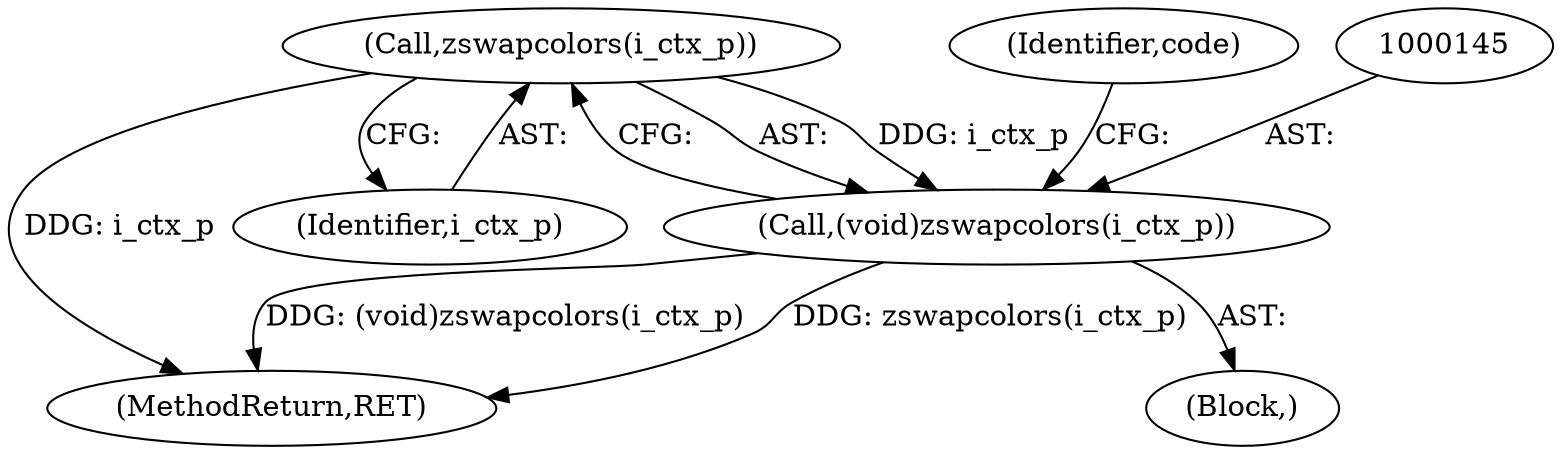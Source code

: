 digraph "0_ghostscript_ea735ba37dc0fd5f5622d031830b9a559dec1cc9_0@pointer" {
"1000146" [label="(Call,zswapcolors(i_ctx_p))"];
"1000144" [label="(Call,(void)zswapcolors(i_ctx_p))"];
"1000149" [label="(Identifier,code)"];
"1000150" [label="(MethodReturn,RET)"];
"1000144" [label="(Call,(void)zswapcolors(i_ctx_p))"];
"1000105" [label="(Block,)"];
"1000147" [label="(Identifier,i_ctx_p)"];
"1000146" [label="(Call,zswapcolors(i_ctx_p))"];
"1000146" -> "1000144"  [label="AST: "];
"1000146" -> "1000147"  [label="CFG: "];
"1000147" -> "1000146"  [label="AST: "];
"1000144" -> "1000146"  [label="CFG: "];
"1000146" -> "1000150"  [label="DDG: i_ctx_p"];
"1000146" -> "1000144"  [label="DDG: i_ctx_p"];
"1000144" -> "1000105"  [label="AST: "];
"1000145" -> "1000144"  [label="AST: "];
"1000149" -> "1000144"  [label="CFG: "];
"1000144" -> "1000150"  [label="DDG: zswapcolors(i_ctx_p)"];
"1000144" -> "1000150"  [label="DDG: (void)zswapcolors(i_ctx_p)"];
}
